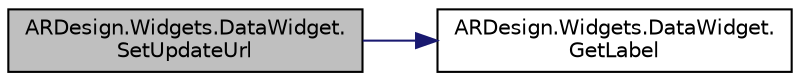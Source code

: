 digraph "ARDesign.Widgets.DataWidget.SetUpdateUrl"
{
 // LATEX_PDF_SIZE
  edge [fontname="Helvetica",fontsize="10",labelfontname="Helvetica",labelfontsize="10"];
  node [fontname="Helvetica",fontsize="10",shape=record];
  rankdir="LR";
  Node24 [label="ARDesign.Widgets.DataWidget.\lSetUpdateUrl",height=0.2,width=0.4,color="black", fillcolor="grey75", style="filled", fontcolor="black",tooltip=" "];
  Node24 -> Node25 [color="midnightblue",fontsize="10",style="solid",fontname="Helvetica"];
  Node25 [label="ARDesign.Widgets.DataWidget.\lGetLabel",height=0.2,width=0.4,color="black", fillcolor="white", style="filled",URL="$class_a_r_design_1_1_widgets_1_1_data_widget.html#a76fd9927df33d78f993400a1018b57b5",tooltip="Returns the type of the widget"];
}
